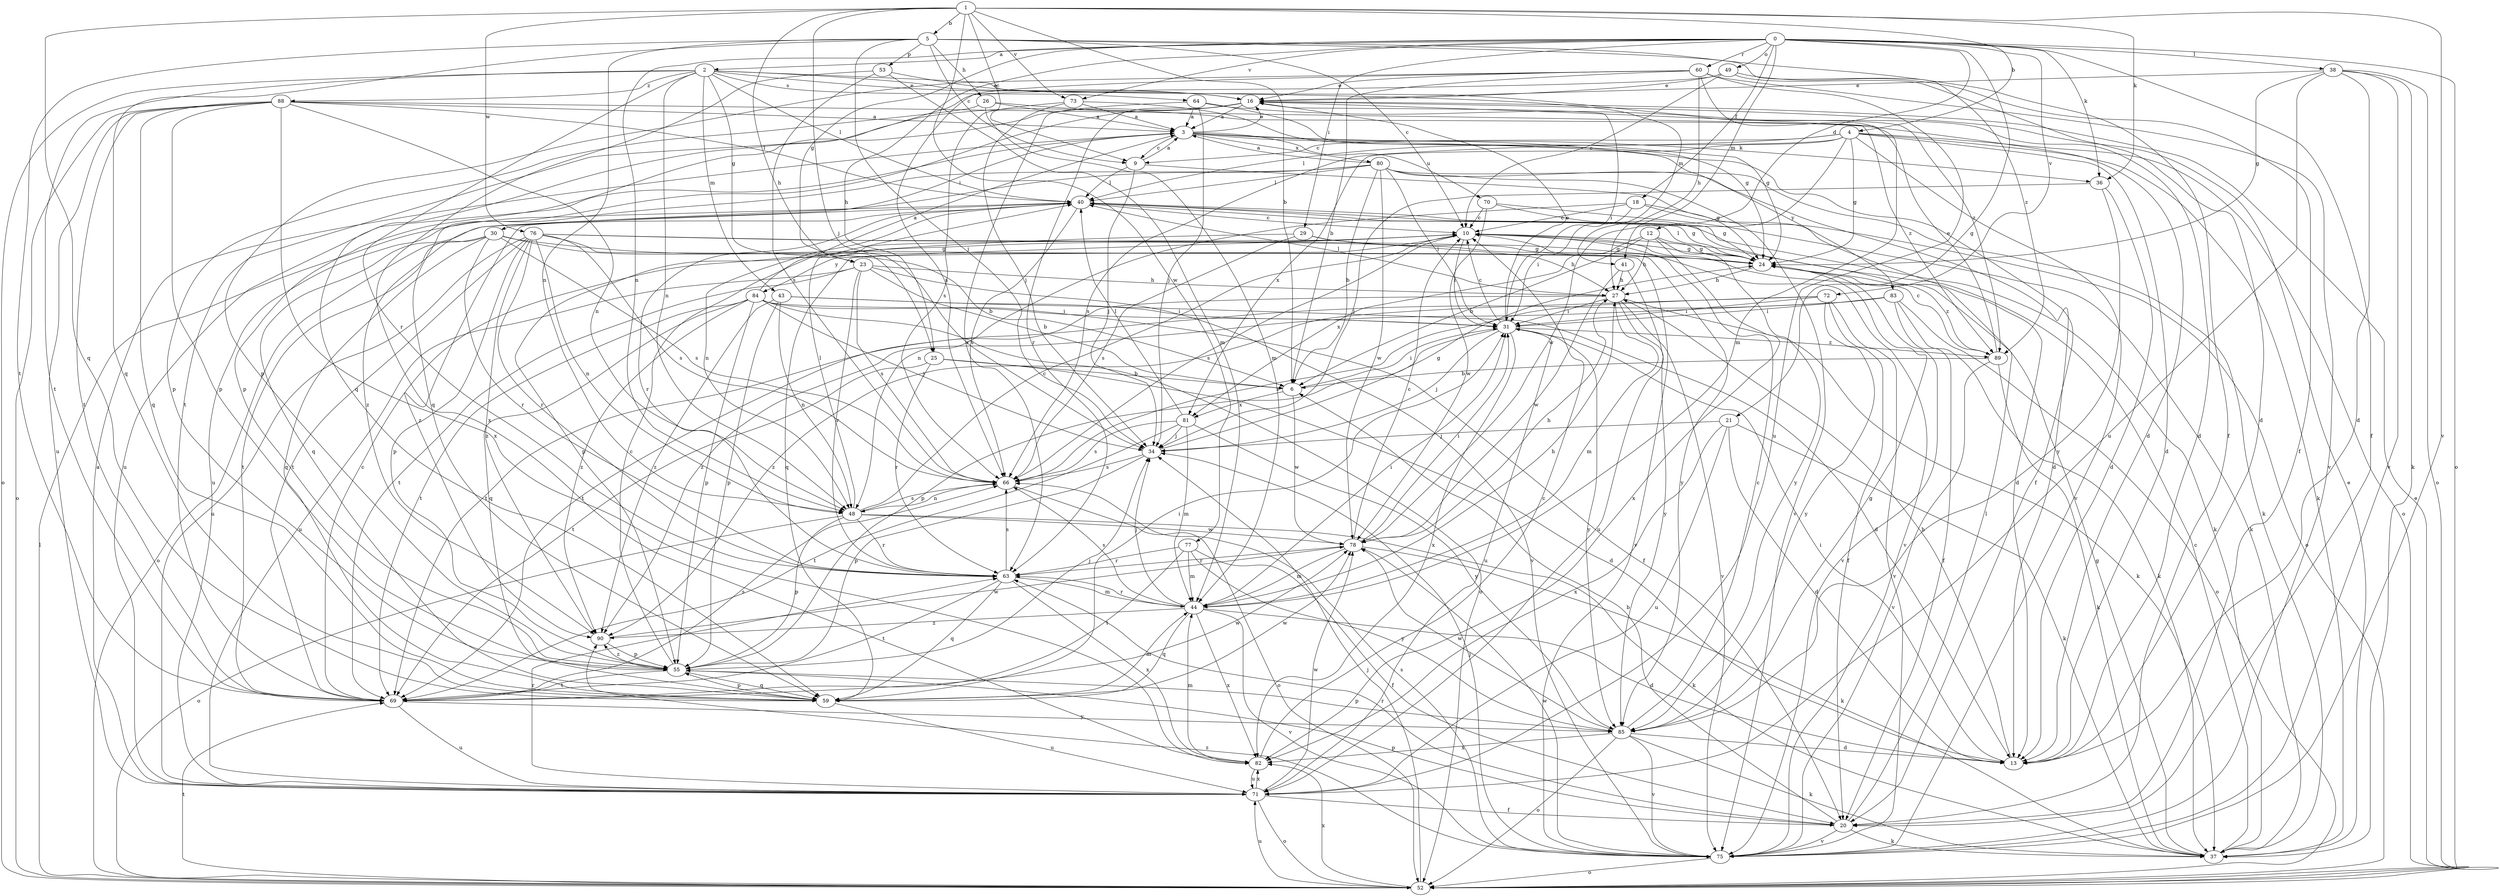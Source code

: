 strict digraph  {
0;
1;
2;
3;
4;
5;
6;
9;
10;
12;
13;
16;
18;
20;
21;
23;
24;
25;
26;
27;
29;
30;
31;
34;
36;
37;
38;
40;
41;
43;
44;
48;
49;
52;
53;
55;
59;
60;
63;
64;
66;
69;
70;
71;
72;
73;
75;
76;
77;
78;
80;
81;
82;
83;
84;
85;
88;
89;
90;
0 -> 2  [label=a];
0 -> 12  [label=d];
0 -> 18  [label=f];
0 -> 20  [label=f];
0 -> 21  [label=g];
0 -> 23  [label=g];
0 -> 25  [label=h];
0 -> 29  [label=i];
0 -> 36  [label=k];
0 -> 38  [label=l];
0 -> 41  [label=m];
0 -> 48  [label=n];
0 -> 49  [label=o];
0 -> 52  [label=o];
0 -> 60  [label=r];
0 -> 72  [label=v];
0 -> 73  [label=v];
1 -> 4  [label=b];
1 -> 5  [label=b];
1 -> 6  [label=b];
1 -> 9  [label=c];
1 -> 25  [label=h];
1 -> 34  [label=j];
1 -> 36  [label=k];
1 -> 59  [label=q];
1 -> 73  [label=v];
1 -> 75  [label=v];
1 -> 76  [label=w];
1 -> 77  [label=w];
2 -> 16  [label=e];
2 -> 23  [label=g];
2 -> 40  [label=l];
2 -> 41  [label=m];
2 -> 43  [label=m];
2 -> 48  [label=n];
2 -> 52  [label=o];
2 -> 63  [label=r];
2 -> 64  [label=s];
2 -> 69  [label=t];
2 -> 88  [label=z];
2 -> 89  [label=z];
3 -> 9  [label=c];
3 -> 16  [label=e];
3 -> 20  [label=f];
3 -> 30  [label=i];
3 -> 36  [label=k];
3 -> 70  [label=u];
3 -> 71  [label=u];
3 -> 80  [label=x];
3 -> 83  [label=y];
4 -> 9  [label=c];
4 -> 13  [label=d];
4 -> 24  [label=g];
4 -> 37  [label=k];
4 -> 40  [label=l];
4 -> 52  [label=o];
4 -> 66  [label=s];
4 -> 75  [label=v];
4 -> 78  [label=w];
4 -> 81  [label=x];
5 -> 9  [label=c];
5 -> 10  [label=c];
5 -> 20  [label=f];
5 -> 26  [label=h];
5 -> 34  [label=j];
5 -> 48  [label=n];
5 -> 53  [label=p];
5 -> 59  [label=q];
5 -> 69  [label=t];
5 -> 89  [label=z];
6 -> 31  [label=i];
6 -> 78  [label=w];
6 -> 81  [label=x];
9 -> 3  [label=a];
9 -> 24  [label=g];
9 -> 34  [label=j];
9 -> 40  [label=l];
10 -> 24  [label=g];
10 -> 31  [label=i];
10 -> 59  [label=q];
10 -> 66  [label=s];
10 -> 75  [label=v];
10 -> 84  [label=y];
12 -> 6  [label=b];
12 -> 24  [label=g];
12 -> 27  [label=h];
12 -> 81  [label=x];
12 -> 82  [label=x];
12 -> 85  [label=y];
13 -> 27  [label=h];
13 -> 31  [label=i];
16 -> 3  [label=a];
16 -> 31  [label=i];
16 -> 55  [label=p];
16 -> 59  [label=q];
16 -> 63  [label=r];
16 -> 69  [label=t];
18 -> 10  [label=c];
18 -> 13  [label=d];
18 -> 31  [label=i];
18 -> 48  [label=n];
18 -> 52  [label=o];
20 -> 6  [label=b];
20 -> 37  [label=k];
20 -> 40  [label=l];
20 -> 55  [label=p];
20 -> 63  [label=r];
20 -> 75  [label=v];
21 -> 13  [label=d];
21 -> 34  [label=j];
21 -> 37  [label=k];
21 -> 71  [label=u];
21 -> 82  [label=x];
23 -> 6  [label=b];
23 -> 27  [label=h];
23 -> 63  [label=r];
23 -> 66  [label=s];
23 -> 69  [label=t];
23 -> 71  [label=u];
23 -> 75  [label=v];
24 -> 27  [label=h];
24 -> 40  [label=l];
24 -> 75  [label=v];
24 -> 89  [label=z];
25 -> 6  [label=b];
25 -> 13  [label=d];
25 -> 63  [label=r];
25 -> 69  [label=t];
26 -> 3  [label=a];
26 -> 44  [label=m];
26 -> 55  [label=p];
26 -> 89  [label=z];
27 -> 31  [label=i];
27 -> 37  [label=k];
27 -> 40  [label=l];
27 -> 44  [label=m];
27 -> 69  [label=t];
27 -> 75  [label=v];
27 -> 85  [label=y];
29 -> 24  [label=g];
29 -> 27  [label=h];
29 -> 55  [label=p];
29 -> 66  [label=s];
30 -> 6  [label=b];
30 -> 24  [label=g];
30 -> 52  [label=o];
30 -> 59  [label=q];
30 -> 63  [label=r];
30 -> 66  [label=s];
30 -> 69  [label=t];
31 -> 10  [label=c];
31 -> 16  [label=e];
31 -> 34  [label=j];
31 -> 55  [label=p];
31 -> 71  [label=u];
31 -> 82  [label=x];
31 -> 85  [label=y];
31 -> 89  [label=z];
34 -> 24  [label=g];
34 -> 55  [label=p];
34 -> 66  [label=s];
36 -> 13  [label=d];
36 -> 34  [label=j];
36 -> 85  [label=y];
37 -> 10  [label=c];
37 -> 16  [label=e];
37 -> 24  [label=g];
38 -> 13  [label=d];
38 -> 16  [label=e];
38 -> 24  [label=g];
38 -> 37  [label=k];
38 -> 52  [label=o];
38 -> 71  [label=u];
38 -> 75  [label=v];
40 -> 10  [label=c];
40 -> 24  [label=g];
40 -> 37  [label=k];
40 -> 48  [label=n];
40 -> 59  [label=q];
40 -> 63  [label=r];
40 -> 66  [label=s];
40 -> 90  [label=z];
41 -> 27  [label=h];
41 -> 71  [label=u];
41 -> 78  [label=w];
43 -> 13  [label=d];
43 -> 31  [label=i];
43 -> 48  [label=n];
43 -> 55  [label=p];
43 -> 90  [label=z];
44 -> 13  [label=d];
44 -> 27  [label=h];
44 -> 31  [label=i];
44 -> 34  [label=j];
44 -> 59  [label=q];
44 -> 63  [label=r];
44 -> 66  [label=s];
44 -> 75  [label=v];
44 -> 82  [label=x];
44 -> 90  [label=z];
48 -> 10  [label=c];
48 -> 37  [label=k];
48 -> 40  [label=l];
48 -> 52  [label=o];
48 -> 55  [label=p];
48 -> 63  [label=r];
48 -> 66  [label=s];
48 -> 78  [label=w];
49 -> 10  [label=c];
49 -> 13  [label=d];
49 -> 16  [label=e];
49 -> 20  [label=f];
49 -> 59  [label=q];
52 -> 16  [label=e];
52 -> 34  [label=j];
52 -> 40  [label=l];
52 -> 69  [label=t];
52 -> 71  [label=u];
52 -> 82  [label=x];
53 -> 16  [label=e];
53 -> 44  [label=m];
53 -> 66  [label=s];
53 -> 82  [label=x];
55 -> 10  [label=c];
55 -> 34  [label=j];
55 -> 59  [label=q];
55 -> 69  [label=t];
55 -> 90  [label=z];
59 -> 31  [label=i];
59 -> 44  [label=m];
59 -> 55  [label=p];
59 -> 71  [label=u];
59 -> 78  [label=w];
60 -> 6  [label=b];
60 -> 16  [label=e];
60 -> 27  [label=h];
60 -> 44  [label=m];
60 -> 55  [label=p];
60 -> 66  [label=s];
60 -> 71  [label=u];
60 -> 75  [label=v];
63 -> 44  [label=m];
63 -> 59  [label=q];
63 -> 66  [label=s];
63 -> 69  [label=t];
63 -> 82  [label=x];
64 -> 3  [label=a];
64 -> 13  [label=d];
64 -> 24  [label=g];
64 -> 34  [label=j];
64 -> 63  [label=r];
66 -> 48  [label=n];
66 -> 52  [label=o];
69 -> 10  [label=c];
69 -> 66  [label=s];
69 -> 71  [label=u];
69 -> 78  [label=w];
69 -> 85  [label=y];
70 -> 10  [label=c];
70 -> 24  [label=g];
70 -> 37  [label=k];
70 -> 78  [label=w];
71 -> 3  [label=a];
71 -> 20  [label=f];
71 -> 52  [label=o];
71 -> 63  [label=r];
71 -> 78  [label=w];
71 -> 82  [label=x];
72 -> 20  [label=f];
72 -> 31  [label=i];
72 -> 66  [label=s];
72 -> 75  [label=v];
72 -> 85  [label=y];
72 -> 90  [label=z];
73 -> 3  [label=a];
73 -> 24  [label=g];
73 -> 34  [label=j];
73 -> 66  [label=s];
75 -> 34  [label=j];
75 -> 52  [label=o];
75 -> 66  [label=s];
75 -> 78  [label=w];
75 -> 90  [label=z];
76 -> 24  [label=g];
76 -> 48  [label=n];
76 -> 55  [label=p];
76 -> 63  [label=r];
76 -> 66  [label=s];
76 -> 69  [label=t];
76 -> 71  [label=u];
76 -> 75  [label=v];
76 -> 85  [label=y];
76 -> 90  [label=z];
77 -> 20  [label=f];
77 -> 44  [label=m];
77 -> 63  [label=r];
77 -> 69  [label=t];
77 -> 85  [label=y];
78 -> 10  [label=c];
78 -> 27  [label=h];
78 -> 31  [label=i];
78 -> 37  [label=k];
78 -> 44  [label=m];
78 -> 63  [label=r];
80 -> 3  [label=a];
80 -> 6  [label=b];
80 -> 13  [label=d];
80 -> 31  [label=i];
80 -> 37  [label=k];
80 -> 40  [label=l];
80 -> 71  [label=u];
80 -> 75  [label=v];
80 -> 78  [label=w];
80 -> 90  [label=z];
81 -> 34  [label=j];
81 -> 40  [label=l];
81 -> 44  [label=m];
81 -> 66  [label=s];
81 -> 69  [label=t];
81 -> 85  [label=y];
82 -> 10  [label=c];
82 -> 44  [label=m];
82 -> 71  [label=u];
83 -> 20  [label=f];
83 -> 31  [label=i];
83 -> 37  [label=k];
83 -> 52  [label=o];
83 -> 69  [label=t];
83 -> 90  [label=z];
84 -> 3  [label=a];
84 -> 20  [label=f];
84 -> 31  [label=i];
84 -> 34  [label=j];
84 -> 52  [label=o];
84 -> 55  [label=p];
84 -> 59  [label=q];
84 -> 69  [label=t];
84 -> 90  [label=z];
85 -> 10  [label=c];
85 -> 13  [label=d];
85 -> 24  [label=g];
85 -> 37  [label=k];
85 -> 52  [label=o];
85 -> 55  [label=p];
85 -> 75  [label=v];
85 -> 78  [label=w];
85 -> 82  [label=x];
88 -> 3  [label=a];
88 -> 13  [label=d];
88 -> 40  [label=l];
88 -> 48  [label=n];
88 -> 52  [label=o];
88 -> 55  [label=p];
88 -> 59  [label=q];
88 -> 69  [label=t];
88 -> 71  [label=u];
88 -> 82  [label=x];
89 -> 6  [label=b];
89 -> 10  [label=c];
89 -> 16  [label=e];
89 -> 37  [label=k];
89 -> 75  [label=v];
90 -> 55  [label=p];
90 -> 78  [label=w];
}

